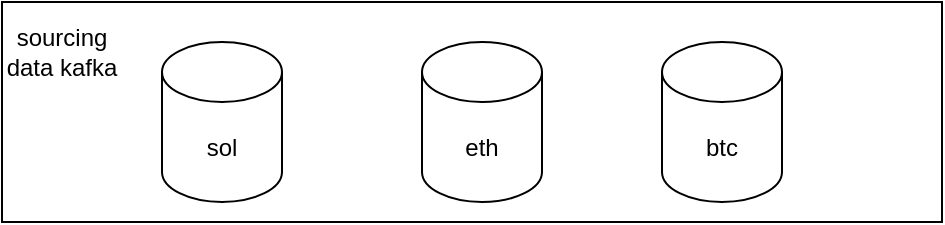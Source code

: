 <mxfile version="26.1.1">
  <diagram name="Page-1" id="1K0xkCa9XaWmkclOvE32">
    <mxGraphModel dx="1026" dy="650" grid="1" gridSize="10" guides="1" tooltips="1" connect="1" arrows="1" fold="1" page="1" pageScale="1" pageWidth="850" pageHeight="1100" math="0" shadow="0">
      <root>
        <mxCell id="0" />
        <mxCell id="1" parent="0" />
        <mxCell id="egk-KhjPaGmCaVF-55JU-4" value="" style="rounded=0;whiteSpace=wrap;html=1;" vertex="1" parent="1">
          <mxGeometry x="180" y="150" width="470" height="110" as="geometry" />
        </mxCell>
        <mxCell id="egk-KhjPaGmCaVF-55JU-1" value="sol" style="shape=cylinder3;whiteSpace=wrap;html=1;boundedLbl=1;backgroundOutline=1;size=15;" vertex="1" parent="1">
          <mxGeometry x="260" y="170" width="60" height="80" as="geometry" />
        </mxCell>
        <mxCell id="egk-KhjPaGmCaVF-55JU-2" value="eth" style="shape=cylinder3;whiteSpace=wrap;html=1;boundedLbl=1;backgroundOutline=1;size=15;" vertex="1" parent="1">
          <mxGeometry x="390" y="170" width="60" height="80" as="geometry" />
        </mxCell>
        <mxCell id="egk-KhjPaGmCaVF-55JU-3" value="btc" style="shape=cylinder3;whiteSpace=wrap;html=1;boundedLbl=1;backgroundOutline=1;size=15;" vertex="1" parent="1">
          <mxGeometry x="510" y="170" width="60" height="80" as="geometry" />
        </mxCell>
        <mxCell id="egk-KhjPaGmCaVF-55JU-5" value="sourcing data kafka" style="text;html=1;align=center;verticalAlign=middle;whiteSpace=wrap;rounded=0;" vertex="1" parent="1">
          <mxGeometry x="180" y="160" width="60" height="30" as="geometry" />
        </mxCell>
      </root>
    </mxGraphModel>
  </diagram>
</mxfile>
